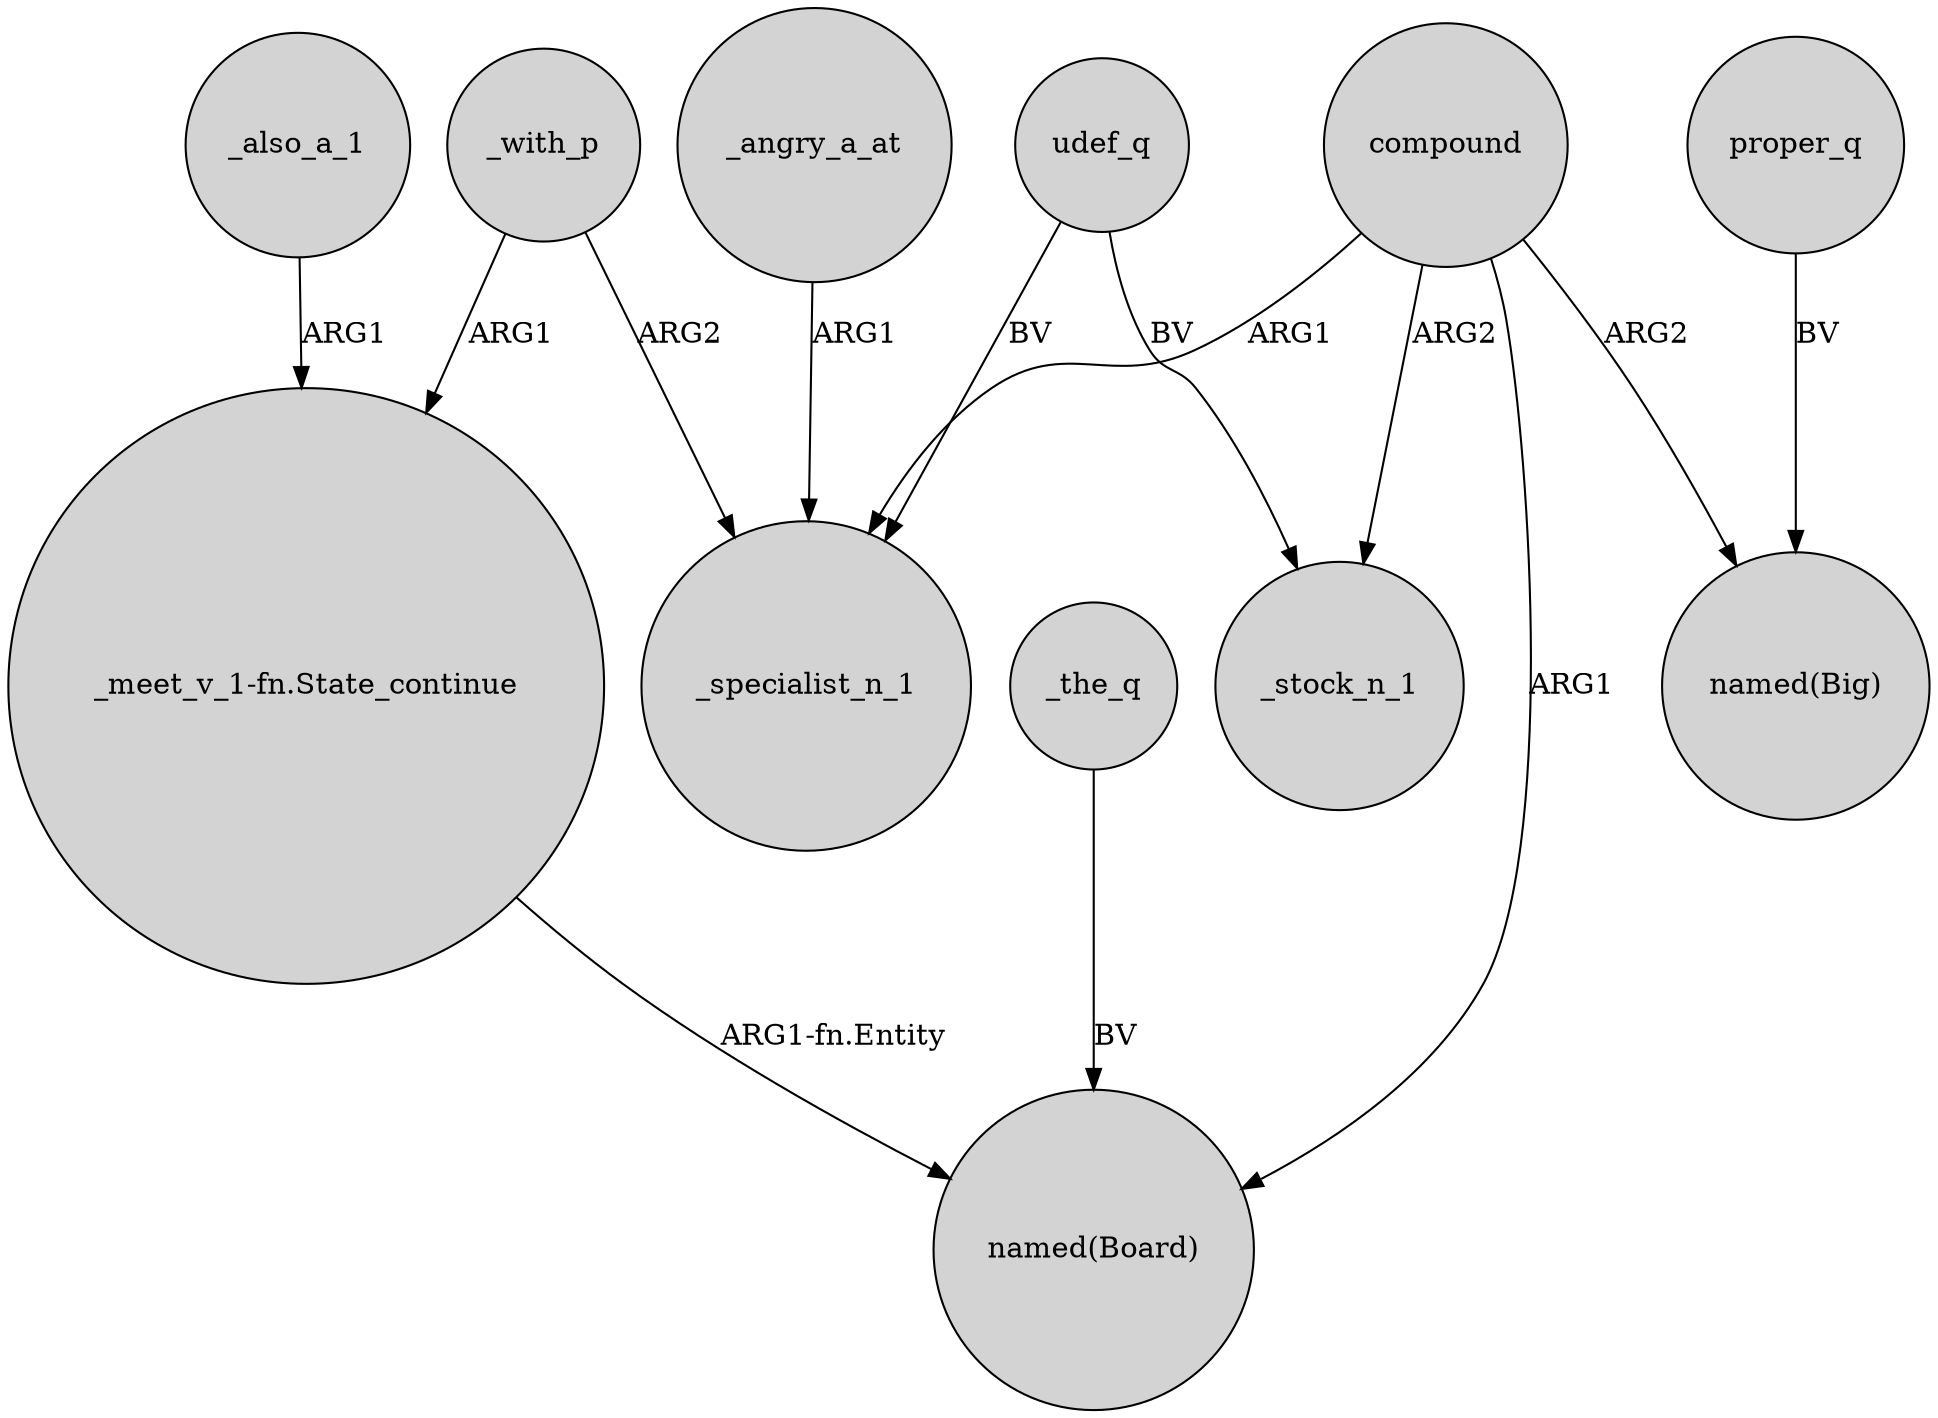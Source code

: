 digraph {
	node [shape=circle style=filled]
	_angry_a_at -> _specialist_n_1 [label=ARG1]
	_with_p -> "_meet_v_1-fn.State_continue" [label=ARG1]
	_also_a_1 -> "_meet_v_1-fn.State_continue" [label=ARG1]
	_the_q -> "named(Board)" [label=BV]
	compound -> _stock_n_1 [label=ARG2]
	_with_p -> _specialist_n_1 [label=ARG2]
	compound -> "named(Board)" [label=ARG1]
	udef_q -> _specialist_n_1 [label=BV]
	compound -> _specialist_n_1 [label=ARG1]
	"_meet_v_1-fn.State_continue" -> "named(Board)" [label="ARG1-fn.Entity"]
	compound -> "named(Big)" [label=ARG2]
	proper_q -> "named(Big)" [label=BV]
	udef_q -> _stock_n_1 [label=BV]
}
